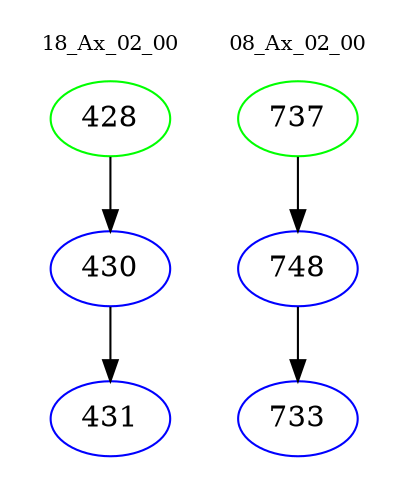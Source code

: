 digraph{
subgraph cluster_0 {
color = white
label = "18_Ax_02_00";
fontsize=10;
T0_428 [label="428", color="green"]
T0_428 -> T0_430 [color="black"]
T0_430 [label="430", color="blue"]
T0_430 -> T0_431 [color="black"]
T0_431 [label="431", color="blue"]
}
subgraph cluster_1 {
color = white
label = "08_Ax_02_00";
fontsize=10;
T1_737 [label="737", color="green"]
T1_737 -> T1_748 [color="black"]
T1_748 [label="748", color="blue"]
T1_748 -> T1_733 [color="black"]
T1_733 [label="733", color="blue"]
}
}
